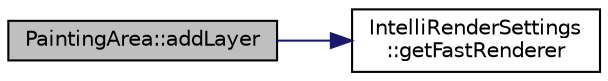 digraph "PaintingArea::addLayer"
{
 // LATEX_PDF_SIZE
  edge [fontname="Helvetica",fontsize="10",labelfontname="Helvetica",labelfontsize="10"];
  node [fontname="Helvetica",fontsize="10",shape=record];
  rankdir="LR";
  Node1 [label="PaintingArea::addLayer",height=0.2,width=0.4,color="black", fillcolor="grey75", style="filled", fontcolor="black",tooltip="The addLayer adds a layer to the current project/ painting area."];
  Node1 -> Node2 [color="midnightblue",fontsize="10",style="solid",fontname="Helvetica"];
  Node2 [label="IntelliRenderSettings\l::getFastRenderer",height=0.2,width=0.4,color="black", fillcolor="white", style="filled",URL="$class_intelli_render_settings.html#a5a74e7d7ed3a2e944883dddbe8bbf5e8",tooltip="The getfastRenderer gets the value of the flag for the fastRenderer setting."];
}
